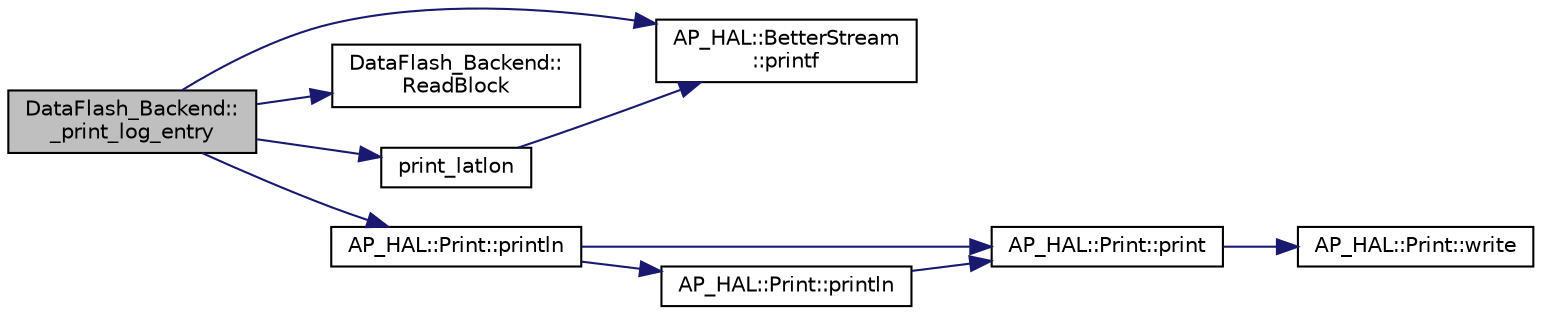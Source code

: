 digraph "DataFlash_Backend::_print_log_entry"
{
 // INTERACTIVE_SVG=YES
  edge [fontname="Helvetica",fontsize="10",labelfontname="Helvetica",labelfontsize="10"];
  node [fontname="Helvetica",fontsize="10",shape=record];
  rankdir="LR";
  Node1 [label="DataFlash_Backend::\l_print_log_entry",height=0.2,width=0.4,color="black", fillcolor="grey75", style="filled", fontcolor="black"];
  Node1 -> Node2 [color="midnightblue",fontsize="10",style="solid",fontname="Helvetica"];
  Node2 [label="AP_HAL::BetterStream\l::printf",height=0.2,width=0.4,color="black", fillcolor="white", style="filled",URL="$classAP__HAL_1_1BetterStream.html#a299ec13f0895cf1f0455e80c7b59e31c"];
  Node1 -> Node3 [color="midnightblue",fontsize="10",style="solid",fontname="Helvetica"];
  Node3 [label="DataFlash_Backend::\lReadBlock",height=0.2,width=0.4,color="black", fillcolor="white", style="filled",URL="$classDataFlash__Backend.html#a45b396a6f620117db489db862dfd09dd"];
  Node1 -> Node4 [color="midnightblue",fontsize="10",style="solid",fontname="Helvetica"];
  Node4 [label="print_latlon",height=0.2,width=0.4,color="black", fillcolor="white", style="filled",URL="$AP__Math_8h.html#ae0eb26c397efe633c3fe0d6a1d866897"];
  Node4 -> Node2 [color="midnightblue",fontsize="10",style="solid",fontname="Helvetica"];
  Node1 -> Node5 [color="midnightblue",fontsize="10",style="solid",fontname="Helvetica"];
  Node5 [label="AP_HAL::Print::println",height=0.2,width=0.4,color="black", fillcolor="white", style="filled",URL="$classAP__HAL_1_1Print.html#ad337ce3f7977411b7d34d47a51e5737e"];
  Node5 -> Node6 [color="midnightblue",fontsize="10",style="solid",fontname="Helvetica"];
  Node6 [label="AP_HAL::Print::print",height=0.2,width=0.4,color="black", fillcolor="white", style="filled",URL="$classAP__HAL_1_1Print.html#acfe80773011eb17dfb52c2fba517a093"];
  Node6 -> Node7 [color="midnightblue",fontsize="10",style="solid",fontname="Helvetica"];
  Node7 [label="AP_HAL::Print::write",height=0.2,width=0.4,color="black", fillcolor="white", style="filled",URL="$classAP__HAL_1_1Print.html#acc65391952a43334f8f5c9bef341f501"];
  Node5 -> Node8 [color="midnightblue",fontsize="10",style="solid",fontname="Helvetica"];
  Node8 [label="AP_HAL::Print::println",height=0.2,width=0.4,color="black", fillcolor="white", style="filled",URL="$classAP__HAL_1_1Print.html#a169b128f9e22f0c15883768f580541a2"];
  Node8 -> Node6 [color="midnightblue",fontsize="10",style="solid",fontname="Helvetica"];
}
